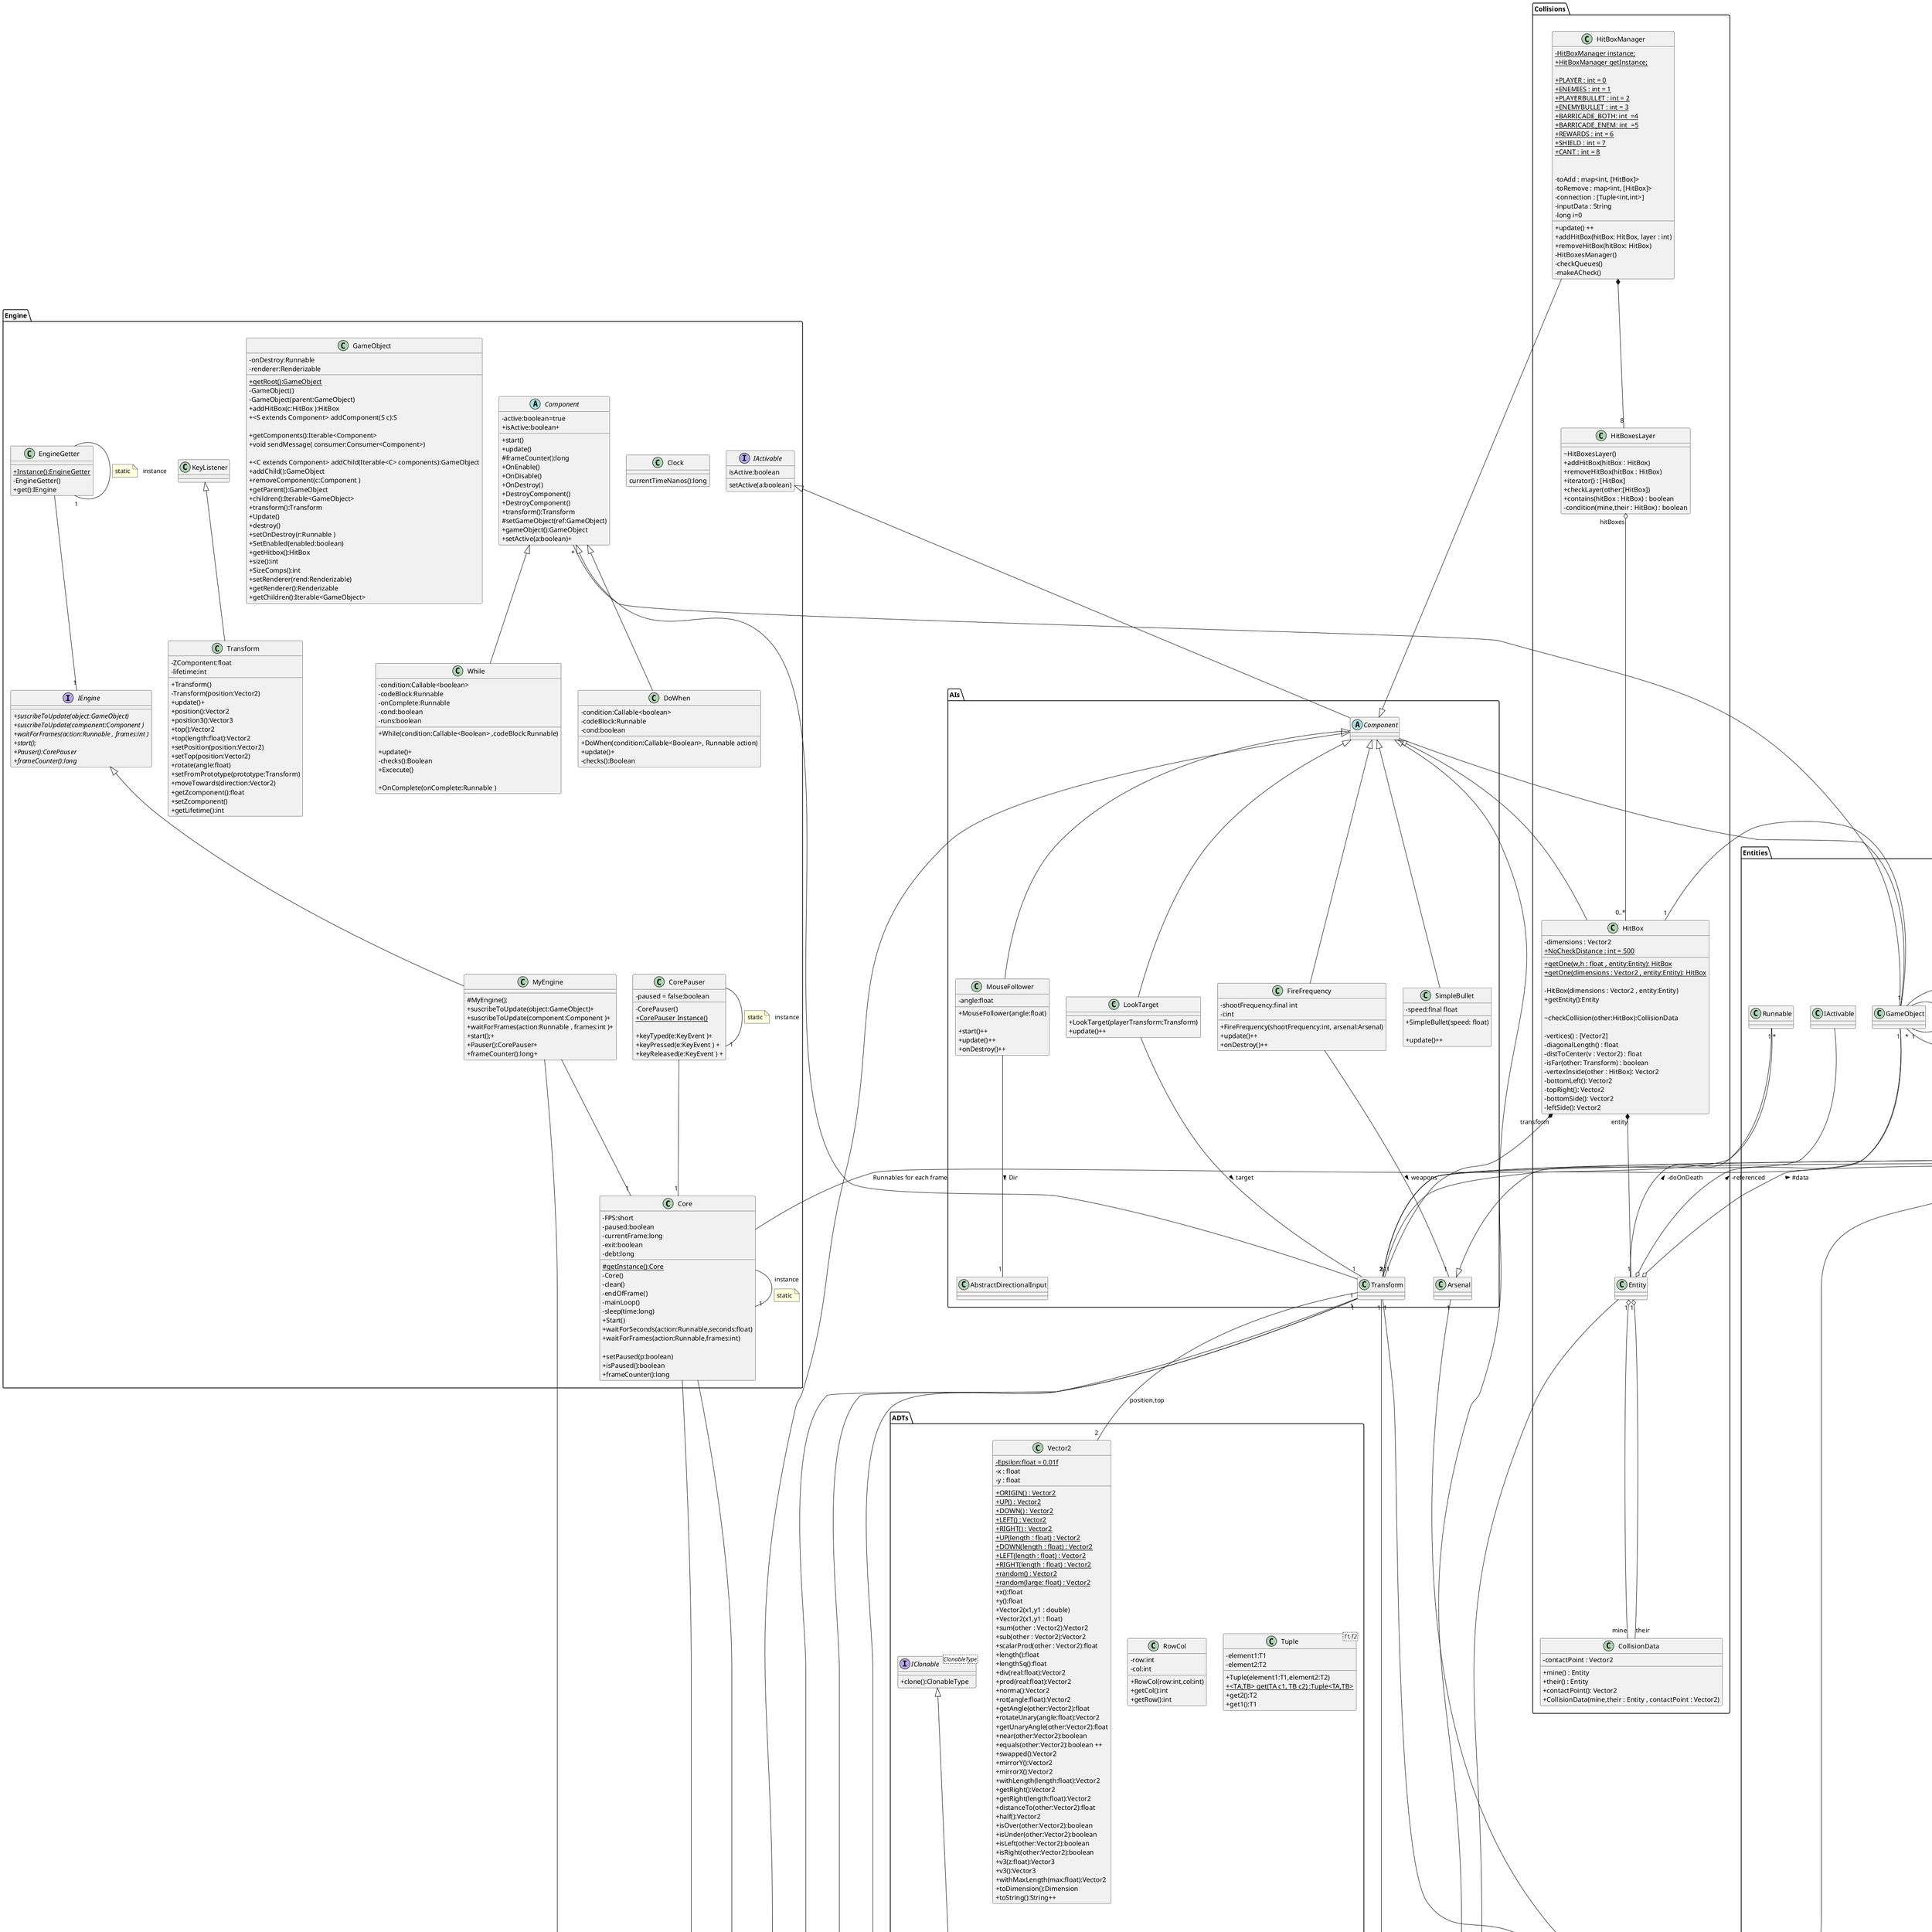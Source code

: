 @startuml
skinparam classAttributeIconSize 0
' Split into 4 pages
'page 2x1
'skinparam pageMargin 10
'skinparam pageExternalColor gray
'skinparam pageBorderColor black

package ADTs{
    class Vector2{
        +{static}ORIGIN() : Vector2
        +{static}UP() : Vector2
        +{static}DOWN() : Vector2
        +{static}LEFT() : Vector2
        +{static}RIGHT() : Vector2
        +{static}UP(length : float) : Vector2
        +{static}DOWN(length : float) : Vector2
        +{static}LEFT(length : float) : Vector2
        +{static}RIGHT(length : float) : Vector2
        - {static} Epsilon:float = 0.01f
        - x : float
        - y : float
        +{static} random() : Vector2
        +{static} random(large: float) : Vector2


        +x():float
        +y():float
        +Vector2(x1,y1 : double)
        +Vector2(x1,y1 : float)
        +sum(other : Vector2):Vector2
        +sub(other : Vector2):Vector2
        +scalarProd(other : Vector2):float
        +length():float
        +lengthSq():float
        +div(real:float):Vector2
        +prod(real:float):Vector2
        +norma():Vector2
        +rot(angle:float):Vector2
        +getAngle(other:Vector2):float
        +rotateUnary(angle:float):Vector2
        +getUnaryAngle(other:Vector2):float
        +near(other:Vector2):boolean
        +equals(other:Vector2):boolean ++
        +swapped():Vector2
        +mirrorY():Vector2
        +mirrorX():Vector2
        +withLength(length:float):Vector2
        +getRight():Vector2
        +getRight(length:float):Vector2
        +distanceTo(other:Vector2):float
        +half():Vector2
        +isOver(other:Vector2):boolean
        +isUnder(other:Vector2):boolean
        +isLeft(other:Vector2):boolean
        +isRight(other:Vector2):boolean
        +v3(z:float):Vector3
        +v3():Vector3
        +withMaxLength(max:float):Vector2
        +toDimension():Dimension
        +toString():String++
    }
    interface IClonable<ClonableType>{
        +clone():ClonableType
    }

    IClonable <|-- Rect

    class Rect
    {
        -min:Vector2
        -max:Vector2
        +Rect(max:Vector2,min:Vector2)
        +max():Vector2
        +prod(factor:float):Rect
        +clone() : Rect +
    }
    class RowCol
    {
        -row:int
        -col:int
        + RowCol(row:int,col:int)
        +getCol():int
        +getRow():int
    }
    class Tuple<T1,T2>{
        -element1:T1
        -element2:T2
        +Tuple(element1:T1,element2:T2)
        +{static}<TA,TB> get(TA c1, TB c2) :Tuple<TA,TB>
        + get2():T2
        + get1():T1
    }
    class Vector3{
        - x:float
        - y:float
        - z:float
        +Vector3(x,y,z : float)
        +{static} get(x,y,z : float) : Vector3
        + xy():Vector2
        + z():float
    }
}

package AIs{
    class LookTarget{

        +LookTarget(playerTransform:Transform)
        +update()++
    }
    abstract class Component
    Component <|-- LookTarget
    LookTarget -- "1" Transform: target >

    class FireFrequency{
        - shootFrequency:final int
        - i:int

        +FireFrequency(shootFrequency:int, arsenal:Arsenal)
        + update()++
        + onDestroy()++
    }
    Component <|-- FireFrequency
    FireFrequency -- "1" Arsenal: weapons >
    class MouseFollower{
        - angle:float

        +MouseFollower(angle:float)

        +start()++
        + update()++
        + onDestroy()++
    }
    Component <|-- MouseFollower
    MouseFollower --"1" AbstractDirectionalInput: Dir >
    class SimpleBullet{
        - speed:final float

        + SimpleBullet(speed: float)

        + update()++
    }
    Component <|-- SimpleBullet
}



package Collisions{

    Component <|--- HitBox
    HitBox "transform" *-- "1" Transform
    HitBox "entity" *-- "1" Entity
    class HitBox{
        - dimensions : Vector2
        +{static} NoCheckDistance : int = 500
        +{static} getOne(w,h : float , entity:Entity): HitBox
        +{static} getOne(dimensions : Vector2 , entity:Entity): HitBox

        -HitBox(dimensions : Vector2 , entity:Entity)
        +getEntity():Entity

        ~checkCollision(other:HitBox):CollisionData

        - vertices() : [Vector2]
        - diagonalLength() : float
        - distToCenter(v : Vector2) : float
        - isFar(other: Transform) : boolean
        - vertexInside(other : HitBox): Vector2
        - bottomLeft(): Vector2
        - topRight(): Vector2
        - bottomSide(): Vector2
        - leftSide(): Vector2

    }

    HitBoxesLayer "hitBoxes" o--- "0..*" HitBox


    class HitBoxesLayer{
        ~ HitBoxesLayer()
        + addHitBox(hitBox : HitBox)
        + removeHitBox(hitBox : HitBox)
        + iterator() : [HitBox]
        + checkLayer(other:[HitBox])
        + contains(hitBox : HitBox) : boolean
        - condition(mine,their : HitBox) : boolean
    }

    Component <|-- HitBoxManager

    HitBoxManager *-- "8" HitBoxesLayer

    class HitBoxManager{
        - {static} HitBoxManager instance;
        + {static} HitBoxManager getInstance;

        + {static} PLAYER : int = 0
        + {static} ENEMIES : int = 1
        + {static} PLAYERBULLET : int = 2
        + {static} ENEMYBULLET : int = 3
        + {static} BARRICADE_BOTH: int  =4
        + {static} BARRICADE_ENEM: int  =5
        + {static} REWARDS : int = 6
        + {static} SHIELD : int = 7
        + {static} CANT : int = 8

        + update() ++
        + addHitBox(hitBox: HitBox, layer : int)
        + removeHitBox(hitBox: HitBox)

        - toAdd : map<int, [HitBox]>
        - toRemove : map<int, [HitBox]>
        - connection : [Tuple<int,int>]
        - inputData : String
        - long i=0
        - HitBoxesManager()
        - checkQueues()
        - makeACheck()

    }


    Entity "1" o-- "mine" CollisionData
    Entity "1" o-- "their" CollisionData


    class CollisionData{
        - contactPoint : Vector2
        + mine() : Entity
        + their() : Entity
        + contactPoint(): Vector2
        + CollisionData(mine,their : Entity , contactPoint : Vector2)

    }
}

package observer{
    interface IBroadcaster<ParameterType>{
        +unsuscribe(listener : Consumer<ParameterType>)
        +suscribe(listener : Consumer<ParameterType>)
        +clean()
    }

    IBroadcaster <|-- Broadcaster

    class Broadcaster<ParameterType>{
        -list : List<Consumer<ParameterType>>
        -toAdd : Queue<Consumer<ParameterType>>
        -toRemove : Queue<Consumer<ParameterType>>

        Broadcaster()
        ~ invoke(parameter ParameterType)
        +unsuscribe(listener : Consumer<ParameterType>) +
        +suscribe(listener : Consumer<ParameterType>) +
        +clean() +
    }

    class Invoker<ParameterType>{
        ~ Invoker(broad : Broadcaster<ParameterType>)
        + invoke(p: ParameterType)
    }

    class ObserverPack<ParameterType>{

    }

    ObserverPack *-- "Broadcaster" IBroadcaster
    ObserverPack *-- "Invoker" Invoker
    Invoker  *-- " - broadcaster" Broadcaster

    class ObserverSystem{
        - {static} instance: ObserverSystem
        + {static} getInstance: ObserverSystem
        + <ParameterType> observerPack<ParameterType> getBroadcaster()
    }
}

package Entities{

    Entity o-- "1" GameObject: -referenced >
    Entity -- "1" Runnable: -doOnDeath >
    Entity o-- "1" EntityData: #data >
    Entity -- "1" VisitorEntity: #visitor >

    abstract class Entity {


        #Entity(referenced:GameObject)


        +observerHealth():IBroadcaster<Float>

        +setOnDeath(doOnDeath:Runnable)

        +onDeath()


        +setData(data:EntityData)

        +data():EntityData

        +setRenderer(rend:Renderizable)

        +setHitBox(hitBox:HitBox)

        +addBehaviour(comp:Component)

        +referenced():GameObject
        +alive():boolean

        +reportCollision( data:CollisionData)
         {abstract} +void accept(visitor:VisitorEntity)

         +setVisitor( visitor:VisitorEntity)
    }

    EntityData -- "1" IBroadcaster: -HealthData >
    note on link: IBroadCaster<Float>
    EntityData -- "1" Invoker: -HealthDataInvoker >
    note on link: Invoker<Float>
    class EntityData
    {

        -health:float
        -damage:float
        -shield:float
        -initialHealth:final float

        +EntityData(float health, float damage, float shield)

        +getHealthObservable():IBroadcaster<Float>

        +{static} WithEqualsValues( v:float):EntityData

        +clone():EntityData

        +getShield():float

         +getDamage():float

         +getHealth():float

         +getInitialHealth():float

         +setShield( shield:float)

         +setHealth( health:float)

         +setInitialHealth( initialHealth:float)

         +setDamage( damage:float)

         +takeDamage( damage:float)
    }

    Component <|-- EveryOne
    EveryOne -- "1" EveryOne: -instance
    note on link: static
    EveryOne -left- "*" VisitorEntity: -visitors >
    EveryOne -left- "*" Entity: -entities >
    EveryOne -left- "*" Entity: -toAdd >
    EveryOne -left- "*" Entity: -toDestroy >
    class EveryOne
    {
        - far: float = 2000

        + {static} getInstance()EveryOne

        -EveryOne()

        +update()++

        +add( ent:Entity)

        +remove(ent:Entity)

        +killIn(ent:Entity, frames:int)


        +killThemAll()

        +takeLazyVisitor(visitor:VisitorEntity)

        +takeVisitor(visitor:VisitorEntity )

        -acceptVisitors()

        -checkDestroyable(e:Entity)

        +getEntities():Iterable<Entity>

    }

    OtherShip --|> Ship
    class OtherShip {

        +OtherShip(referenced:GameObject , weapons:Arsenal )

        +accept(visitor:VisitorEntity )
    }

    PlayerBullet --|> Bullet
    class PlayerBullet{
        +PlayerBullet(referenced:GameObject )
        +accept(visitor:VisitorEntity )
    }

    ShipAction --|> Consumer
    note on link: Consumer<Vector2>
    Ship "1" -- ShipAction
    ShipAction -- "1" Consumer
    note on link: Consumer<Ship>
    class ShipAction{
        +ShipAction(ship:Ship , shipConsumer:Consumer<Ship> )
        +accept(vector2:Vector2)
    }

    BarricadeBoth --|> Entity
    class BarricadeBoth{
        + BarricadeBoth(referenced:GameObject)
        + accept(visitor:VisitorEntity)
    }

    BarricadeEnem --|> Entity
    class BarricadeEnem{
        + BarricadeEnem(referenced:GameObject)
        + accept(visitor:VisitorEntity)
    }

    Bullet --|> Entity
    Bullet --|> IBullet
    abstract class Bullet{
        #Bullet(referenced:GameObject)
        +transform():Transform
        +entity() :Entity
    }

    EnemyBullet --|> Bullet
    class EnemyBullet{
        +EnemyBullet(referenced:GameObject)
        +accept(visitor:VisitorEntity)
    }

    BarricadeBothBuilder -- "1" BarricadeBoth
    abstract class BarricadeBothBuilder
    {
        + create()
        + get():BarricadeBoth
        +{abstract} assembleSprite()
        +{abstract} assembleCollider()
        +{abstract} assembleBehaviours()
        +{abstract} assembleData()
    }

    BarricadeEnemBuilder -- "1" BarricadeBoth
    abstract class BarricadeEnemBuilder
    {
        + create()
        + get():BarricadeEnem
        +{abstract} assembleSprite()
        +{abstract} assembleCollider()
        +{abstract} assembleBehaviours()
        +{abstract} assembleData()
    }

    EnemyBulletBuilder -up|> IBulletBuilder
    EnemyBulletBuilder -- "1" EnemyBullet
    abstract class EnemyBulletBuilder
    {
        + create()+
        + get():EnemyBullet+
    }

    PlayerBulletBuilder -up|> IBulletBuilder
    PlayerBulletBuilder -- "1" PlayerBullet
    abstract class PlayerBulletBuilder
    {
        + create()+
        + get():PlayerBullet+
    }

    interface IBulletBuilder<BulletType extends IBullet>{
        + create()
        + get():BulletType
        +{abstract} assembleSprite()
        +{abstract} assembleHitBox()
        +{abstract} assembleBehaviours()
        +{abstract} assembleData()
    }

    interface IBullet
    {
        transform():Transform
        entity():Entity
    }

    BulletMaker --|> EnemyBulletBuilder
    SpriteData "1" -- BulletMaker
    Transform "1" -- BulletMaker
    class BulletMaker{
        +BulletMaker(tie:Transform)
        +assembleSprite()++
        +assembleHitBox()++
        +assembleBehaviours()++
        +assembleData()++
    }

    BulletPlayerBuilder --|> PlayerBulletBuilder
    SpriteData "1" -- BulletPlayerBuilder
    Transform "1" -- BulletPlayerBuilder
    class BulletPlayerBuilder{
        +BulletPlayerBuilder(solo:Transform)
        +assembleSprite()++
        +assembleHitBox()++
        +assembleBehaviours()++
        +assembleData()++
    }

    LaserSaber --|> EnemyBulletBuilder
    SpriteData "1" -- LaserSaber
    Transform "2" -- LaserSaber
    class LaserSaber{
        +LaserSaber(tie:Transform,target:Transform)
        +assembleSprite()++
        +assembleHitBox()++
        +assembleBehaviours()++
        +assembleData()++
    }

    interface IBulletDirector<BulletType extends Ibullet, BuilderType extends IBulletBuilder<BulletType>>{
        +setBuilder(BuilderType builder)
        +create()
        +assemble()
        +get():BulletType
    }

    BulletDirector --|> IBulletDirector
    IBulletBuilder "1" o-- BulletDirector
    class BulletDirector<BulletType extends Ibullet, BuilderType extends IBulletBuilder<BulletType>>{
        +setBuilder(BuilderType builder)+
        +create()+
        +assemble()+
        +get():BulletType+
    }

    BarricadeEnemBuilder "1" --o BarricadeEnemDirector
    class BarricadeEnemDirector{
        +setBuilder(BuilderType builder)
        +create()
        +assemble()
        +get():BarricadeEnem
    }

    BarricadeBothBuilder "1" --o BarricadeBothDirector
    class BarricadeBothDirector{
        +setBuilder(BuilderType builder)
        +create()
        +assemble()
        +get():BarricadeBoth
    }

    ColdFireMaker --|> PlayerBulletBuilder
    class ColdFireMaker{
        + assembleSprite()+
        + assembleHitBox()+
        + assembleBehaviours()+
        + assembleData()+
        - onColdFire()+
    }

    FireShieldMaker --|> PlayerBulletBuilder
    class FireShieldMaker{
        + assembleSprite()+
        + assembleHitBox()+
        + assembleBehaviours()+
        + assembleData()+
    }

    FireShield --|> Bullet
    class FireShield{
        #FireShield(referenced:GameObject)
        +accept(visitor:VisitorEntity)+
    }

    interface IShip
    {
        +addWeapon(Weapon p)
        +getPilot():Pilot
        +setPilot(pilot:Pilot);
    }

    Ship --|> IShip
    Ship --|> Entity
    Ship -- "1" Pilot
    Ship -- "1" Arsenal
    abstract class Ship
    {
        #Ship(referenced:GameObject,weapons:Arsenal)
        +onDeath()++
        +addWeapon(Weapon p)+
        +getPilot():Pilot+
        +setPilot(pilot:Pilot);+
        +getArsenal():Arsenal
    }

    BaseEnemyShip --|> Ship
    abstract class BaseEnemyShip{
        #BaseEnemyShip(referenced:GameObject,weapons:Arsenal)
        +getBagPack():Arsenal
    }

    EnemyShip --|> BaseEnemyShip
    abstract class EnemyShip{
        +EnemyShip(referenced:GameObject)
        +accept(visitor:VisitorEntity)+
        +onDeath()++
    }

    EnemyShipBuilder -- "1" BaseEnemyShip
    abstract class EnemyShipBuilder
    {
        create()
        get():BaseEnemyShip
        +{abstract} assembleSprite()
        +{abstract} assembleHitBox()
        +{abstract} assembleWeapons()
        +{abstract} assembleBehaviours()
        +{abstract} assembleData()

    }

    EnemyShipBuilder "1" --  EnemyShipDirector
    class EnemyShipDirector{
        +setBuilder(builder:EnemyShipBuilder)
        +create()
        +assemble()
        +get():BaseEnemyShip
    }

    ShipBoss --|> BaseEnemyShip
    class ShipBoss{
        +ShipBoss(referenced:GameObject)
        +accept(visitor:VisitorEntity)+
        +getBagPack():Arsenal++
        +onDeath()++
    }

    VisitorEntity <|-- ShieldVisitor
    Entity "1"--  ShieldVisitor: reward <
    PlayerShip "1"--  ShieldVisitor: visitable <
    ShieldVisitor "2"--  Renderizable
    class ShieldVisitor{
         prevShield:float

        +ShieldVisitor()

        +setReward(reward:Entity)

        @Override
        +visit(visitable:PlayerShip)++

        +restore()

    }

    DizzyMaker --|> EnemyShipBuilder
    class DizzyMaker
    {
        +assembleSprite()
        + assembleHitBox()
        + assembleWeapons()
        + assembleBehaviours()
        + assembleData()

    }

    FastTieMaker --|> EnemyShipBuilder
    class FastTieMaker
    {
        +assembleSprite()
        + assembleHitBox()
        + assembleWeapons()
        + assembleBehaviours()
        + assembleData()

    }

    FullKamikazeeMaker --|> EnemyShipBuilder
    class FullKamikazeeMaker
    {
        +assembleSprite()
        + assembleHitBox()
        + assembleWeapons()
        + assembleBehaviours()
        + assembleData()

    }

    VaderAMaker --|> EnemyShipBuilder
    class VaderAMaker
    {
        +assembleSprite()
        + assembleHitBox()
        + assembleWeapons()
        + assembleBehaviours()
        + assembleData()

    }

    VaderBMaker --|> EnemyShipBuilder
    class VaderBMaker
    {
        +assembleSprite()
        + assembleHitBox()
        + assembleWeapons()
        + assembleBehaviours()
        + assembleData()

    }

    VaderCMaker --|> EnemyShipBuilder
    class VaderCMaker
    {
        +assembleSprite()
        + assembleHitBox()
        + assembleWeapons()
        + assembleBehaviours()
        + assembleData()

    }

    WachinMaker --|> EnemyShipBuilder
    class WachinMaker
    {
        +assembleSprite()
        + assembleHitBox()
        + assembleWeapons()
        + assembleBehaviours()
        + assembleData()

    }

    WhiteTieMaker --|> EnemyShipBuilder
    class WhiteTieMaker
    {
        +assembleSprite()
        + assembleHitBox()
        + assembleWeapons()
        + assembleBehaviours()
        + assembleData()

    }

    PlayerShipMaker --|> PlayerShipBuilder
    class PlayerShipMaker
    {
        +assembleSprite()
        + assembleHitBox()
        + assembleWeapons()
        + assembleBehaviours()
        + assembleData()

    }


    PlayerShipBuilder -- "1" PlayerShip
    abstract class PlayerShipBuilder
    {
        create()
        get():PlayerShip
        +{abstract} assembleSprite()
        +{abstract} assembleHitBox()
        +{abstract} assembleWeapons()
        +{abstract} assembleBehaviours()
        +{abstract} assembleData()

    }

    PlayerShipBuilder -- "1" PlayerShipDirector
    class PlayerShipDirector{
        +setBuilder(builder:PlayerShipBuilder)
        +create()
        +assemble()
        +get():PlayerShip
    }

    PlayerShip --|> Ship
    PlayerShip -- PlayerShip:instance
    note on link: static
    PlayerShip -- "1" PowersDeck
    class PlayerShip{
        +{static}getInstance():PlayerShip
        +{static}isUninitialized():boolean
        +{static}initialize(GameObject go)
        + onDeath()++
        + accept()+
        + setLife(cantLife:float)
        + addSpecial(power:ISpecialPower)
        +getBagPack():Arsenal
    }

    Component <|-- PlayerShipPerspective
    PlayerShipPerspective -- "1" Renderizable
    PlayerShipPerspective -- "2" AbstractContinueInput
    class PlayerShipPerspective{
        +PlayerShipPerspective(renderizable:Renderizable)
        +update()+
    }

    IBulletDirector "1" -- Weapon:generator
    abstract class Weapon<BulletDirectorType extends IBulletDirector>
    {
        - name:String
        + Weapon(BulletDirectorType generator)
        + {abstract} void Shoot();
        + {abstract} void Destroy();
        + isEmpty():boolean
        + setName(String name)
        + spriteName():String
    }

    IActivable --|> Arsenal
    abstract class Arsenal{
        -active:boolean=true
        +{abstract}clone():Arsenal

        +isActive():boolean+
        +setActive(active:boolean)+
        +{abstract}shoot()
        +{abstract}switchCurrent()
        +{abstract}add(w:Weapon)
        +{abstract}remove(w:Weapon)
        +{abstract}isEmpty():boolean
        +{abstract}getCurrent():Weapon
        +{abstract}destroy()
        +{abstract}observer():IBroadCaster<Boolean>
        +{abstract}weapons():Iterable<Weapon>
    }

     Arsenal <|-- EnemyArsenal
     Weapon "*" -- EnemyArsenal
     EnemyArsenal -- "1" IBroadcaster
     EnemyArsenal -- "1" Invoker
    class EnemyArsenal{
        -index:int=0
        +clone():Arsenal+
        +isActive():boolean+
        +setActive(active:boolean)+
        +shoot()+
        +switchCurrent()+
        +add(w:Weapon)+
        +remove(w:Weapon)+
        +isEmpty():boolean+
        +getCurrent():Weapon+
        +destroy()+
        +observer():IBroadcaster<Boolean>+
        +weapons():Iterable<Weapon>+
    }

     Arsenal <|-- PlayerArsenal
     Weapon "*" -- PlayerArsenal
     PlayerArsenal -- "1" IBroadcaster
     PlayerArsenal -- "1" Invoker
    class PlayerArsenal{
        +clone():Arsenal+
        +isActive():boolean+
        +setActive(active:boolean)+
        +shoot()+
        +switchCurrent()+
        +add(w:Weapon)+
        +remove(w:Weapon)+
        +isEmpty():boolean+
        +getCurrent():Weapon+
        +destroy()+
        +observer():IBroadcaster<Boolean>+
        +weapons():Iterable<Weapon>+
    }

    Weapon <|-- ShotFront
    Weapon <|-- AngularWeapon
    Weapon <|-- GenericWeapon
    Weapon <|-- IceWeapon
    Weapon <|-- LateralWeapon

    ShotFront -- "1" BulletDirector
    ShotFront -- "1" Transform
    class ShotFront<BulletDirectorType extends IBulletDirector>{
        -phaseShift:float
        +ShotFront(phaseShift:float,getter:BulletDirector,reference:Transform)
        +Shoot()+
        +Destroy()+
    }

    GenericWeapon -- "1" Transform
    class GenericWeapon<BulletDirectorType extends IBulletDirector>{
        -{static} framesDuration:int
        -phaseShift:float
        -cantShoots:int
        +GenericWeapon(cantShoots:int,getter:BulletDirector,reference:Transform)
        +Shoot()+
        +Destroy()+
        +setPhaseShift(phaseShift:float)
    }

    LateralWeapon -- "1" Transform
    class LateralWeapon<BulletDirectorType extends IBulletDirector>{
        -{static} framesDuration:int
        -phaseShift:float
        -cantShoots:int
        +LateralWeapon(cantShoots:int,getter:BulletDirector,reference:Transform)
        +LateralWeapon(getter:BulletDirector,reference:Transform)
        +Shoot()+
        +Destroy()+
        +setPhaseShift(phaseShift:float)
    }

    AngularWeapon -- "1" Transform
    class AngularWeapon<BulletDirectorType extends IBulletDirector>{
        -{static} framesDuration:int
        -tot_ang:float
        -phaseShift:float
        -cantShoots:int
        +AngularWeapon(cantShoots:int,getter:BulletDirector,reference:Transform)
        +AngularWeapon(getter:BulletDirector,reference:Transform)
        +Shoot()+
        +Destroy()+
        +setPhaseShift(phaseShift:float)
    }

    class IceWeapon<BulletDirectorType extends IBulletDirector>{
        -magazzing:int
        +IceWeapon(getter:BulletDirector,reference:Transform)
        +Shoot()+
        +Destroy()+
    }
}



package EntitiesVisitor{

    class VisitorEntity{
        +visit( playerShip: PlayerShip)
        +visit( enemyShip: EnemyShip)
        +visit( otherShip: OtherShip)
        +visit( barricadeEnem: BarricadeEnem)
        +visit( barricadeBoth: BarricadeBoth)
        +visit( playerBullet: PlayerBullet)
        +visit( enemyBullet: EnemyBullet)
        +visit( fireShield: FireShield)
        +visit( weaponReward: WeaponReward)
        +visit( genericReward: GenericReward)
        +visit( shipBoss: ShipBoss)
    }
    class BarricadeBothVisitor{
        -transform : Transform
        +BarricadeBothVisitor(transform:Transform)
        -getRepulsion(repulsor,repulsado,repulsor_top,repulsado_top : Vector2)
        - bounce(quiet,traveller : Transform)
        +visit( playerBullet: PlayerBullet)++
        +visit( enemyBullet: EnemyBullet)++
    }

    BossVisitor "-shipBoss" o-- "1"ShipBoss
    class BossVisitor{
        +visit( barricadeBoth: BarricadeBoth)++
        +visit( playerShip: PlayerShip)++
        -getRepulsion(repulsor,repulsado,repulsor_top,repulsado_top : Vector2)
        +BossVisitor(shipBoss : ShipBoss)
    }
    class EnemiesCounter{
        -count:int
        EnemiesCounter()
        +visit( enemyShip: EnemyShip)++
        +getCount():int
    }
    EnemyBullet "1" --o "bullet" EnemyBulletVisitor
    class EnemyBulletVisitor{
        +visit( barricadeBoth: BarricadeBoth)++
        +visit( playerShip: PlayerShip)++
        EnemyBulletVisitor(enemyBullet : EnemyBullet)
    }
    EnemyShip "1" --o "ship" EnemyVisitor
    class EnemyVisitor{
        EnemyVisitor(ship:EnemyShip)
        +visit( playerShip: PlayerShip)++
        +visit( playerBullet: PlayerBullet)++
        +visit( barricadeBoth: BarricadeBoth)++
        -bounce(bouncePoint:Vector2)
    }
    EntityData "1" --o "mydata" FireShieldEffect
    class FireShieldEffect{
        +visit( enemyShip: EnemyShip)++
        +visit( enemyBullet : EnemyBullet)++
    }
    Entity "1" --o "ent" ForceVisitor
    class ForceVisitor{
        +setEntity(entity : Entity)
        +visit(playerShip : PlayerShip)++
    }
    Entity "1" --o "entity" PlayerBulletVisitor
    class PlayerBulletVisitor{
        +PlayerBulletVisitor(bullet : Entity)
        +visit(shipBoss : ShipBoss)++
        +visit(enemyShip : EnemyShip)++
        +visit(ent : BarricadeBoth)++
        +visit(ent : BarricadeEnem)++
    }

    Entity "0..*" --o "col" GetEnemiesAndBarricades
    class GetEnemiesAndBarricades{
        +GetEnemiesAndBarricades(col [Entity])
        +visit(enemyShip : EnemyShip)++
        +visit(ent : BarricadeBoth)++
        +visit(ent : BarricadeEnem)++
    }

    EnemyShip "0..*" --o "collector" GetEnemies
    class GetEnemies{
        +GetEnemies(collector [EnemyShip])
        +visit(enemyShip : EnemyShip)++
    }

    Transform "1" --o "centerPoint" FreezeVisitor
    class FreezeVisitor{
        -time,ratio : float
        +FreezeVisitor(time:float, centerPoint:Transform , ratio:float)
        +visit(enemyShip : EnemyShip)++
        +visit(ship : ShipBoss)++
        -precondition(ship:Entity):boolean
        -reactive(ship:ShipBoss)
        -reactive(ship:EnemyShip)
    }

    class PlayerVisitor{
        +visit(enemyShip : EnemyShip)++
        +visit(enemyBullet : EnemyBullet)++
    }



    class Pusher{
        -ratio : float
        -centerPoint : Vector2
        +Pusher(ratio:float, centerPoint:Vector2)
        +visit(enemyShip : EnemyShip)++
        +visit(barricade : BarricadeEnem)++
        +visit(barricade : BarricadeBoth)++
        +visit(bullet : EnemyBullet)++
        - effect(Entity ent)
    }

    Entity "1" --o "entity" SoloSupportVisitor
    Ship "1" --o "ship" SoloSupportVisitor
    class SoloSupportVisitor{
        +visit(player:PlayerShip)++
        +setEntity(entity:Entity)
        -createHanSolo()
        -getData()
        -getBehaviour()
        -getRenderer()
        -getWeapons()
    }

    class WeaponSwitch{
        -active:boolean
        +WeaponSwitch(active:boolean)
        +visit(playerShip:PlayerShip)++
        +visit(enemyShip:EnemyShip)++
    }

    Weapon "1" --o "weapon" WeaponRewardVisitor
    Entity "1" --o "related" WeaponRewardVisitor

    class WeaponRewardVisitor{
        +WeaponRewardVisitor(weapon:Weapon,entity:Entity)
        +visit(playerShip:PlayerShip)++
    }


    Entity "1" --o "mine" VisitorShieldFireReward
    FireShieldMaker "1" --o "mine" VisitorShieldFireReward
    class VisitorShieldFireReward{
        +VisitorShieldFireReward()
        +setEntity(ent:Entity)
        +visit(playerShip : PlayerShip)++
    }

    Entity "1" --o "reward" VisitorHealPotion
    class VisitorHealPotion{
        -potion:float = 100
        +VisitorHealPotion()
        +setReward(rew:Entity)
        +visit(playerShip : PlayerShip)++
    }

    Weapon "1" --o "weapon" WeaponRewardVisitor
    Entity "1" --o "related" WeaponRewardVisitor
    class WeaponRewardVisitor{
        WeaponRewardVisitor()
        +visit(playerShip : PlayerShip)++
    }


    RuntimeException <|-- TimeLineException
    class TimeLineException{
        TimeLineException(msg:String)
    }
}


package GameData{

    class GameSettings{
        + TieBulletSpeed: final float
        + TieSpeed: final float
        + FirstBossSpeed: final float
        + PlayerBulletSpeed: final float

        -GameSettings()

        + {static} GetInstance():GameSettings
        + bounds():Rect
        + PlaceHolderData(): EntityData
    }
    GameSettings --"1" GameSettings: (static) -instance
    GameSettings --"1" ISettingsParser: -parser >
    GameSettings -- EntityData:PlayerInitialData >
    GameSettings -- EntityData:PlayerData >
    GameSettings -- EntityData:TieData >
    GameSettings -- EntityData:TieBulletData >
    GameSettings -- EntityData:FirstBossData >

    enum EntityEnum {
    PlayerData
    TieData
    TieBulletData
    PlayerBulletData
    FirstBossData
    }

    enum FloatEnum{
        TieBulletSpeed
        TieSpeed
        FirstBossSpeed
        PlayerBulletSpeed
    }

    class CurrentMatchData{
        -score:int = 0
        -CurrentMatchData()

        + getMatchData: CurrentMatchData
        + currentScore:int
        + incScore()
        + resetScore()

    }
    CurrentMatchData -- IBroadcaster: OnScoreChanges: IBroadcaster<Integer>
    CurrentMatchData -- Invoker: invokerScoreChanges: Invoker<Integer>

     interface ISettingsParser
    {
        {abstract}+getEntityData(EntityEnum ref):EntityData
        {abstract}+getFloat(FloatEnum ref):float
        {abstract}+FPS():int
        {abstract}+sizeWindow():Dimension

    }
     class FileSettingsParser
    {
        - FPS:int
        - floatInput: [float]
        +getEntityData(EntityEnum ref):EntityData
        +getFloat(FloatEnum ref):float
        +FPS():int
        +sizeWindow():Dimension
    }
    FileSettingsParser -- "1" Dimension : sizeWindow >
    FileSettingsParser -- "*" EntityData
    ISettingsParser <|-- FileSettingsParser


    interface ILostOrWin {
         {abstract}+AllianceWins()
         {abstract}+EmpireWins()
    }

    class LostOrWin {
         -made:boolean
         +AllianceWins()
         +EmpireWins()
         -creditsAndClose()
    }
    ILostOrWin <|-- LostOrWin
    class MatchResult {
         +AllianceWins()
         +EmpireWins()
         +getInstance(): MatchResult
         -creditsAndClose()
    }
    ILostOrWin <|-- MatchResult
    MatchResult -- MatchResult:Instance
    MatchResult -- "1" ILostOrWin: Deriva
}

package Engine{
    interface IEngine{
        +{abstract}suscribeToUpdate(object:GameObject)
        +{abstract}suscribeToUpdate(component:Component )
        +{abstract}waitForFrames(action:Runnable , frames:int )
        +{abstract}start();
        +{abstract}Pauser():CorePauser
        +{abstract}frameCounter():long
    }

    IEngine <|-- MyEngine
    MyEngine -- "1" Core
    MyEngine -- "2" IBroadcaster
    class MyEngine{
        #MyEngine();
        +suscribeToUpdate(object:GameObject)+
        +suscribeToUpdate(component:Component )+
        +waitForFrames(action:Runnable , frames:int )+
        +start();+
        +Pauser():CorePauser+
        +frameCounter():long+
    }

    interface IActivable{
        isActive:boolean
        setActive(a:boolean)
    }

    class Clock{
        currentTimeNanos():long
    }

    IActivable <|-- Component
    Component -- "1" GameObject
    abstract class Component{
        -active:boolean=true
        +start()
        +update()
        #frameCounter():long
        +OnEnable()
        +OnDisable()
        +OnDestroy()
        +DestroyComponent()
        +DestroyComponent()
        +transform():Transform
        #setGameObject(ref:GameObject)
        +gameObject():GameObject
        +isActive:boolean+
        +setActive(a:boolean)+
    }

    GameObject -- "1" GameObject:root
    note left on link: static
    GameObject -- "*"GameObject:children,parent
    GameObject -- "*"Component
    GameObject -- "1"Transform
    GameObject -- "1"HitBox
    class GameObject
    {
        +{static} getRoot():GameObject
        -GameObject()
        -GameObject(parent:GameObject)
        +addHitBox(c:HitBox ):HitBox
        +<S extends Component> addComponent(S c):S

        +getComponents():Iterable<Component>
        +void sendMessage( consumer:Consumer<Component>)

        +<C extends Component> addChild(Iterable<C> components):GameObject
        +addChild():GameObject
        +removeComponent(c:Component )
        +getParent():GameObject
        +children():Iterable<GameObject>
        +transform():Transform
        +Update()
        +destroy()
        -onDestroy:Runnable
        +setOnDestroy(r:Runnable )
        +SetEnabled(enabled:boolean)
        +getHitbox():HitBox
        +size():int
        +SizeComps():int
        -renderer:Renderizable
        +setRenderer(rend:Renderizable)
        +getRenderer():Renderizable
        +getChildren():Iterable<GameObject>
    }

    Component <|-- Transform
    Transform -- "2"  Vector2: position,top
    class Transform{
        -ZCompontent:float
        -lifetime:int

        +Transform()
        -Transform(position:Vector2)
        +update()+
        +position():Vector2
        +position3():Vector3
        +top():Vector2
        +top(length:float):Vector2
        +setPosition(position:Vector2)
        +setTop(position:Vector2)
        +rotate(angle:float)
        +setFromPrototype(prototype:Transform)
        +moveTowards(direction:Vector2)
        +getZcomponent():float
        +setZcomponent()
        +getLifetime():int
    }

    Core -- "1" Core:instance
    note on link: static
    Core -- "4" IBroadcaster
    Core -- "2" Invoker
    Core -- "*" Runnable: Runnables for each frame
    class Core{
        -FPS:short
        -paused:boolean
        -currentFrame:long
        -exit:boolean
        -debt:long

        #{static}getInstance():Core
        -Core()
        -clean()
        -endOfFrame()
        -mainLoop()
        -sleep(time:long)
        +Start()
        +waitForSeconds(action:Runnable,seconds:float)
        +waitForFrames(action:Runnable,frames:int)

        +setPaused(p:boolean)
        +isPaused():boolean
        +frameCounter():long
    }

    KeyListener <|-- Transform
    CorePauser -- "1" CorePauser:instance
    note left on link: static
    CorePauser -- "1" Core
    class CorePauser
    {
        -paused = false:boolean
        -CorePauser()
        +{static} CorePauser Instance()

        +keyTyped(e:KeyEvent )+
        +keyPressed(e:KeyEvent ) +
        +keyReleased(e:KeyEvent ) +
    }

    Component <|-- DoWhen
    class DoWhen {
        -condition:Callable<boolean>
        -codeBlock:Runnable
        -cond:boolean
        +DoWhen(condition:Callable<Boolean>, Runnable action)
        +update()+
        -checks():Boolean
    }

    EngineGetter -- "1" EngineGetter:instance
    note left on link: static
    EngineGetter -- "1" IEngine
    class EngineGetter
    {
        + {static}  Instance():EngineGetter
        - EngineGetter()
        +get():IEngine
    }


    Component <|-- While
    class While
    {
        -condition:Callable<boolean>
        -codeBlock:Runnable
        -onComplete:Runnable
        -cond:boolean
        -runs:boolean

        +While(condition:Callable<Boolean> ,codeBlock:Runnable)

        +update()+
        -checks():Boolean
        +Excecute()

        +OnComplete(onComplete:Runnable )
    }

}


@enduml